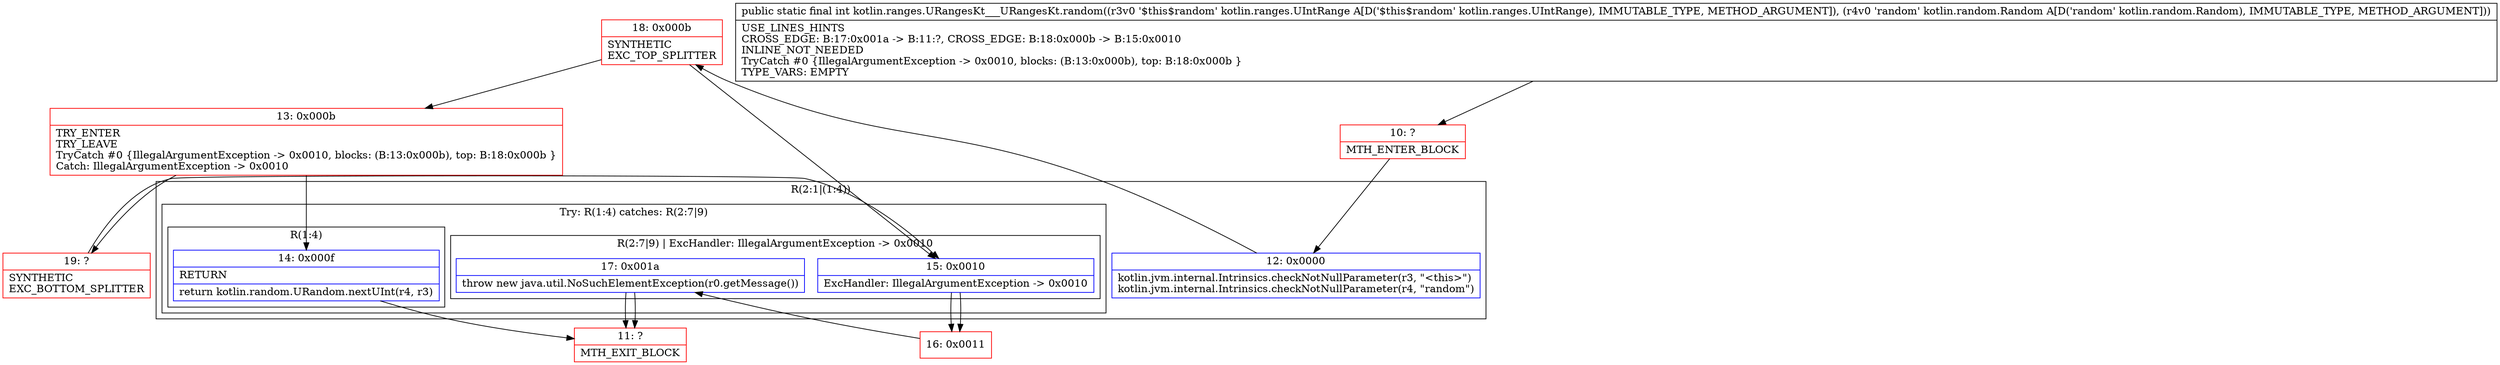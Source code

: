 digraph "CFG forkotlin.ranges.URangesKt___URangesKt.random(Lkotlin\/ranges\/UIntRange;Lkotlin\/random\/Random;)I" {
subgraph cluster_Region_1503611898 {
label = "R(2:1|(1:4))";
node [shape=record,color=blue];
Node_12 [shape=record,label="{12\:\ 0x0000|kotlin.jvm.internal.Intrinsics.checkNotNullParameter(r3, \"\<this\>\")\lkotlin.jvm.internal.Intrinsics.checkNotNullParameter(r4, \"random\")\l}"];
subgraph cluster_TryCatchRegion_674264197 {
label = "Try: R(1:4) catches: R(2:7|9)";
node [shape=record,color=blue];
subgraph cluster_Region_1687293599 {
label = "R(1:4)";
node [shape=record,color=blue];
Node_14 [shape=record,label="{14\:\ 0x000f|RETURN\l|return kotlin.random.URandom.nextUInt(r4, r3)\l}"];
}
subgraph cluster_Region_1178113930 {
label = "R(2:7|9) | ExcHandler: IllegalArgumentException \-\> 0x0010\l";
node [shape=record,color=blue];
Node_15 [shape=record,label="{15\:\ 0x0010|ExcHandler: IllegalArgumentException \-\> 0x0010\l}"];
Node_17 [shape=record,label="{17\:\ 0x001a|throw new java.util.NoSuchElementException(r0.getMessage())\l}"];
}
}
}
subgraph cluster_Region_1178113930 {
label = "R(2:7|9) | ExcHandler: IllegalArgumentException \-\> 0x0010\l";
node [shape=record,color=blue];
Node_15 [shape=record,label="{15\:\ 0x0010|ExcHandler: IllegalArgumentException \-\> 0x0010\l}"];
Node_17 [shape=record,label="{17\:\ 0x001a|throw new java.util.NoSuchElementException(r0.getMessage())\l}"];
}
Node_10 [shape=record,color=red,label="{10\:\ ?|MTH_ENTER_BLOCK\l}"];
Node_18 [shape=record,color=red,label="{18\:\ 0x000b|SYNTHETIC\lEXC_TOP_SPLITTER\l}"];
Node_13 [shape=record,color=red,label="{13\:\ 0x000b|TRY_ENTER\lTRY_LEAVE\lTryCatch #0 \{IllegalArgumentException \-\> 0x0010, blocks: (B:13:0x000b), top: B:18:0x000b \}\lCatch: IllegalArgumentException \-\> 0x0010\l}"];
Node_11 [shape=record,color=red,label="{11\:\ ?|MTH_EXIT_BLOCK\l}"];
Node_19 [shape=record,color=red,label="{19\:\ ?|SYNTHETIC\lEXC_BOTTOM_SPLITTER\l}"];
Node_16 [shape=record,color=red,label="{16\:\ 0x0011}"];
MethodNode[shape=record,label="{public static final int kotlin.ranges.URangesKt___URangesKt.random((r3v0 '$this$random' kotlin.ranges.UIntRange A[D('$this$random' kotlin.ranges.UIntRange), IMMUTABLE_TYPE, METHOD_ARGUMENT]), (r4v0 'random' kotlin.random.Random A[D('random' kotlin.random.Random), IMMUTABLE_TYPE, METHOD_ARGUMENT]))  | USE_LINES_HINTS\lCROSS_EDGE: B:17:0x001a \-\> B:11:?, CROSS_EDGE: B:18:0x000b \-\> B:15:0x0010\lINLINE_NOT_NEEDED\lTryCatch #0 \{IllegalArgumentException \-\> 0x0010, blocks: (B:13:0x000b), top: B:18:0x000b \}\lTYPE_VARS: EMPTY\l}"];
MethodNode -> Node_10;Node_12 -> Node_18;
Node_14 -> Node_11;
Node_15 -> Node_16;
Node_17 -> Node_11;
Node_15 -> Node_16;
Node_17 -> Node_11;
Node_10 -> Node_12;
Node_18 -> Node_13;
Node_18 -> Node_15;
Node_13 -> Node_14;
Node_13 -> Node_19;
Node_19 -> Node_15;
Node_16 -> Node_17;
}

